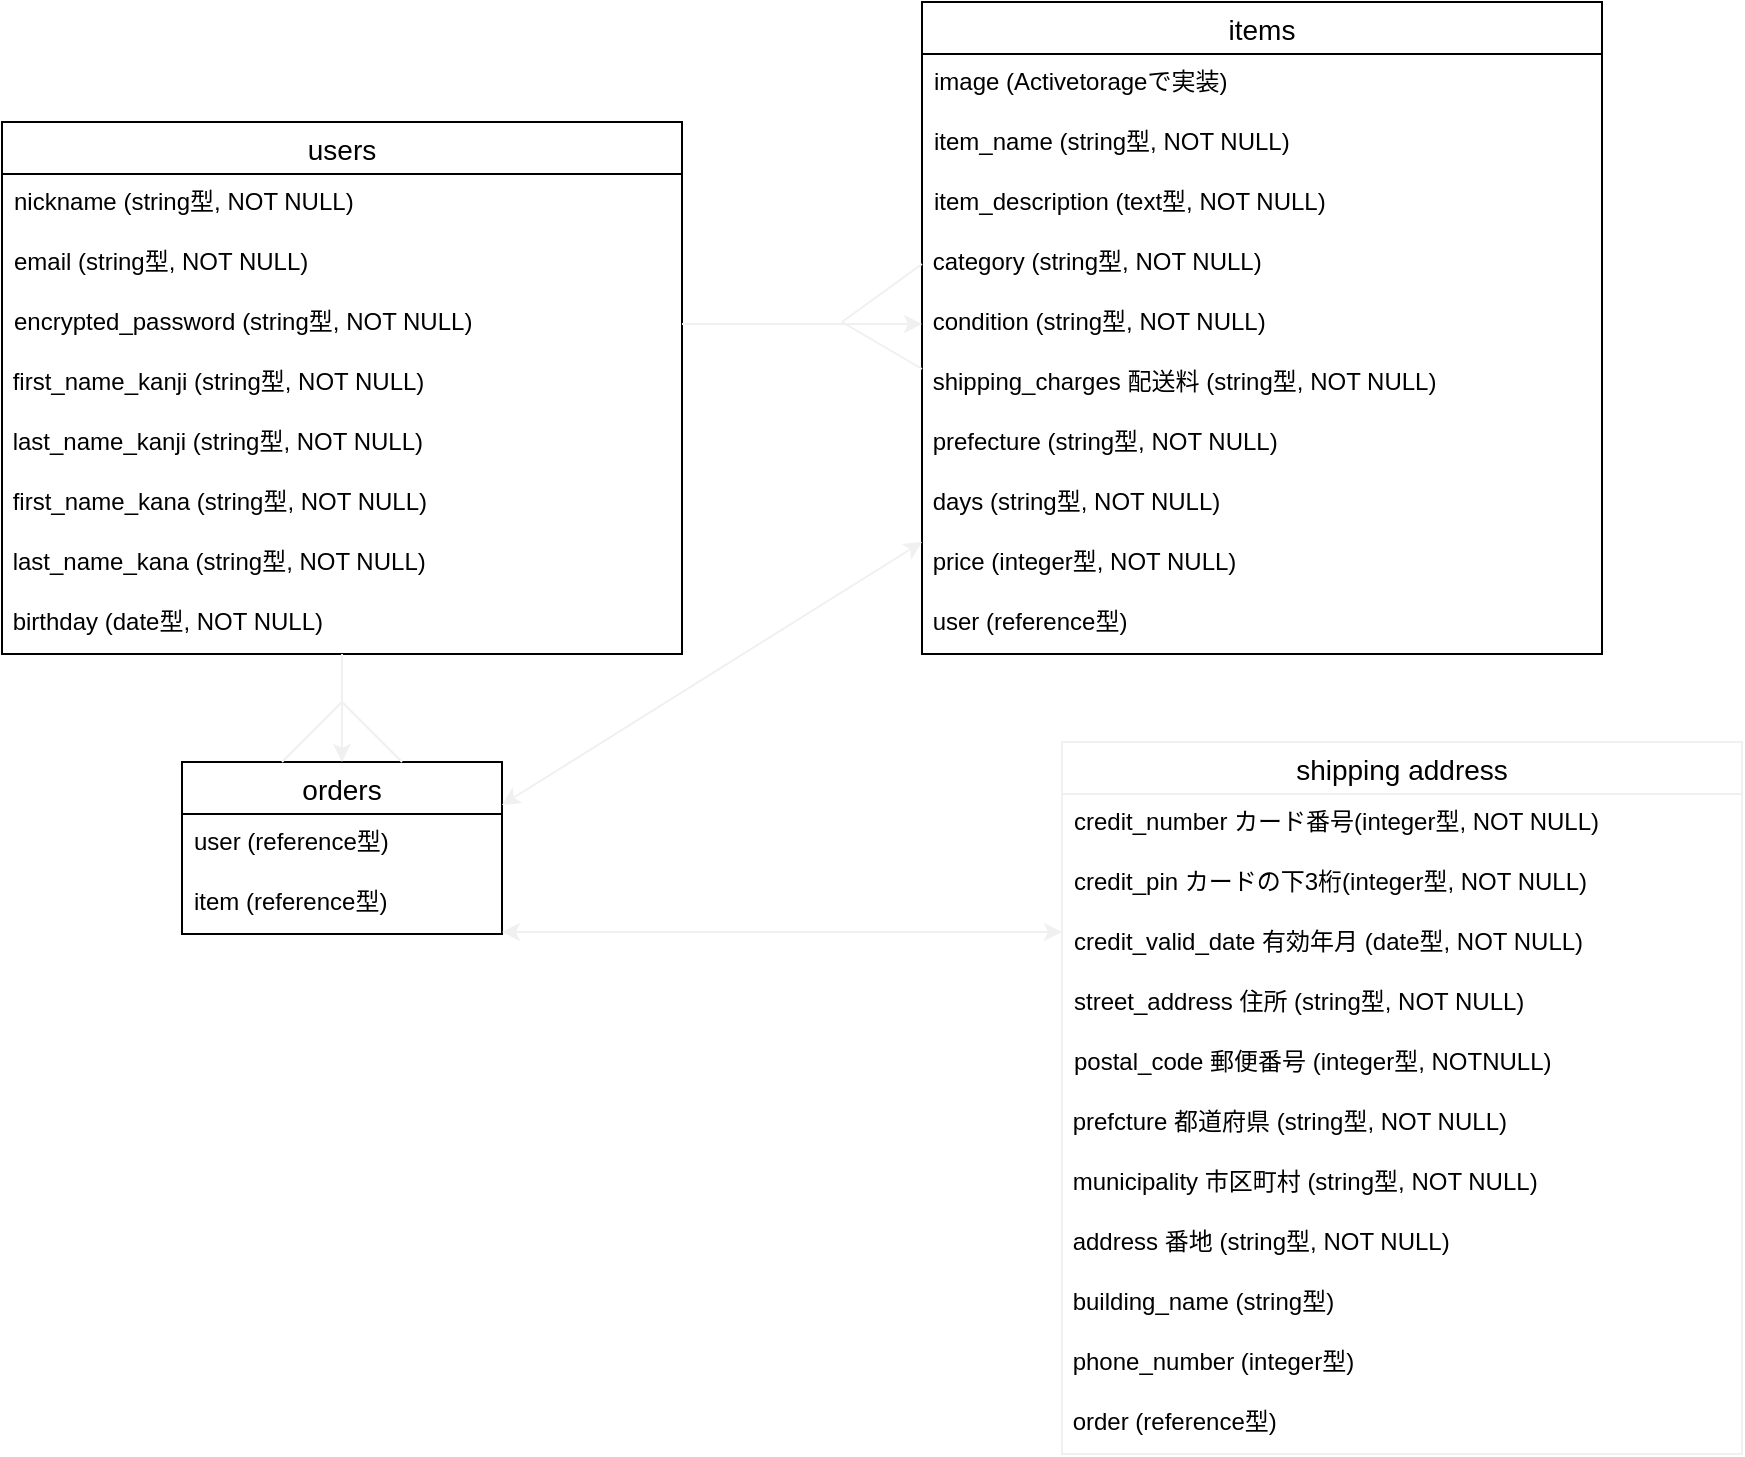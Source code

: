 <mxfile>
    <diagram id="I7Pi2ag__ntoPC5-HleL" name="ページ1">
        <mxGraphModel dx="558" dy="627" grid="1" gridSize="10" guides="1" tooltips="1" connect="1" arrows="1" fold="1" page="1" pageScale="1" pageWidth="827" pageHeight="1169" math="0" shadow="0">
            <root>
                <mxCell id="0"/>
                <mxCell id="1" parent="0"/>
                <mxCell id="-frw_odoSuCOF0KCN4YX-14" value="users" style="swimlane;fontStyle=0;childLayout=stackLayout;horizontal=1;startSize=26;horizontalStack=0;resizeParent=1;resizeParentMax=0;resizeLast=0;collapsible=1;marginBottom=0;align=center;fontSize=14;" vertex="1" parent="1">
                    <mxGeometry x="10" y="110" width="340" height="266" as="geometry"/>
                </mxCell>
                <mxCell id="-frw_odoSuCOF0KCN4YX-15" value="nickname (string型, NOT NULL)&#10;　　" style="text;strokeColor=none;fillColor=none;spacingLeft=4;spacingRight=4;overflow=hidden;rotatable=0;points=[[0,0.5],[1,0.5]];portConstraint=eastwest;fontSize=12;" vertex="1" parent="-frw_odoSuCOF0KCN4YX-14">
                    <mxGeometry y="26" width="340" height="30" as="geometry"/>
                </mxCell>
                <mxCell id="-frw_odoSuCOF0KCN4YX-16" value="email (string型, NOT NULL)" style="text;strokeColor=none;fillColor=none;spacingLeft=4;spacingRight=4;overflow=hidden;rotatable=0;points=[[0,0.5],[1,0.5]];portConstraint=eastwest;fontSize=12;" vertex="1" parent="-frw_odoSuCOF0KCN4YX-14">
                    <mxGeometry y="56" width="340" height="30" as="geometry"/>
                </mxCell>
                <mxCell id="-frw_odoSuCOF0KCN4YX-17" value="encrypted_password (string型, NOT NULL)&#10;&#10;" style="text;strokeColor=none;fillColor=none;spacingLeft=4;spacingRight=4;overflow=hidden;rotatable=0;points=[[0,0.5],[1,0.5]];portConstraint=eastwest;fontSize=12;" vertex="1" parent="-frw_odoSuCOF0KCN4YX-14">
                    <mxGeometry y="86" width="340" height="30" as="geometry"/>
                </mxCell>
                <mxCell id="-frw_odoSuCOF0KCN4YX-60" value=" first_name_kanji (string型, NOT NULL)" style="rounded=0;strokeColor=none;fillColor=none;labelPosition=center;verticalLabelPosition=middle;align=left;verticalAlign=top;" vertex="1" parent="-frw_odoSuCOF0KCN4YX-14">
                    <mxGeometry y="116" width="340" height="30" as="geometry"/>
                </mxCell>
                <mxCell id="-frw_odoSuCOF0KCN4YX-106" value=" last_name_kanji (string型, NOT NULL)" style="rounded=0;strokeColor=none;fillColor=none;labelPosition=center;verticalLabelPosition=middle;align=left;verticalAlign=top;" vertex="1" parent="-frw_odoSuCOF0KCN4YX-14">
                    <mxGeometry y="146" width="340" height="30" as="geometry"/>
                </mxCell>
                <mxCell id="-frw_odoSuCOF0KCN4YX-107" value=" first_name_kana (string型, NOT NULL)" style="rounded=0;fillColor=none;align=left;verticalAlign=top;strokeColor=none;" vertex="1" parent="-frw_odoSuCOF0KCN4YX-14">
                    <mxGeometry y="176" width="340" height="30" as="geometry"/>
                </mxCell>
                <mxCell id="-frw_odoSuCOF0KCN4YX-61" value=" last_name_kana (string型, NOT NULL)" style="rounded=0;fillColor=none;align=left;verticalAlign=top;strokeColor=none;" vertex="1" parent="-frw_odoSuCOF0KCN4YX-14">
                    <mxGeometry y="206" width="340" height="30" as="geometry"/>
                </mxCell>
                <mxCell id="-frw_odoSuCOF0KCN4YX-62" value="&amp;nbsp;birthday (date型, NOT NULL)" style="rounded=0;whiteSpace=wrap;html=1;fillColor=none;align=left;verticalAlign=top;strokeColor=none;" vertex="1" parent="-frw_odoSuCOF0KCN4YX-14">
                    <mxGeometry y="236" width="340" height="30" as="geometry"/>
                </mxCell>
                <mxCell id="-frw_odoSuCOF0KCN4YX-35" value="orders" style="swimlane;fontStyle=0;childLayout=stackLayout;horizontal=1;startSize=26;horizontalStack=0;resizeParent=1;resizeParentMax=0;resizeLast=0;collapsible=1;marginBottom=0;align=center;fontSize=14;" vertex="1" parent="1">
                    <mxGeometry x="100" y="430" width="160" height="86" as="geometry"/>
                </mxCell>
                <mxCell id="-frw_odoSuCOF0KCN4YX-36" value="user (reference型)&#10;" style="text;strokeColor=none;fillColor=none;spacingLeft=4;spacingRight=4;overflow=hidden;rotatable=0;points=[[0,0.5],[1,0.5]];portConstraint=eastwest;fontSize=12;" vertex="1" parent="-frw_odoSuCOF0KCN4YX-35">
                    <mxGeometry y="26" width="160" height="30" as="geometry"/>
                </mxCell>
                <mxCell id="-frw_odoSuCOF0KCN4YX-37" value="item (reference型)" style="text;strokeColor=none;fillColor=none;spacingLeft=4;spacingRight=4;overflow=hidden;rotatable=0;points=[[0,0.5],[1,0.5]];portConstraint=eastwest;fontSize=12;" vertex="1" parent="-frw_odoSuCOF0KCN4YX-35">
                    <mxGeometry y="56" width="160" height="30" as="geometry"/>
                </mxCell>
                <mxCell id="-frw_odoSuCOF0KCN4YX-67" value="items" style="swimlane;fontStyle=0;childLayout=stackLayout;horizontal=1;startSize=26;horizontalStack=0;resizeParent=1;resizeParentMax=0;resizeLast=0;collapsible=1;marginBottom=0;align=center;fontSize=14;" vertex="1" parent="1">
                    <mxGeometry x="470" y="50" width="340" height="326" as="geometry"/>
                </mxCell>
                <mxCell id="-frw_odoSuCOF0KCN4YX-68" value="image (Activetorageで実装)" style="text;strokeColor=none;fillColor=none;spacingLeft=4;spacingRight=4;overflow=hidden;rotatable=0;points=[[0,0.5],[1,0.5]];portConstraint=eastwest;fontSize=12;" vertex="1" parent="-frw_odoSuCOF0KCN4YX-67">
                    <mxGeometry y="26" width="340" height="30" as="geometry"/>
                </mxCell>
                <mxCell id="-frw_odoSuCOF0KCN4YX-69" value="item_name (string型, NOT NULL)&#10;" style="text;strokeColor=none;fillColor=none;spacingLeft=4;spacingRight=4;overflow=hidden;rotatable=0;points=[[0,0.5],[1,0.5]];portConstraint=eastwest;fontSize=12;" vertex="1" parent="-frw_odoSuCOF0KCN4YX-67">
                    <mxGeometry y="56" width="340" height="30" as="geometry"/>
                </mxCell>
                <mxCell id="-frw_odoSuCOF0KCN4YX-70" value="item_description (text型, NOT NULL)" style="text;strokeColor=none;fillColor=none;spacingLeft=4;spacingRight=4;overflow=hidden;rotatable=0;points=[[0,0.5],[1,0.5]];portConstraint=eastwest;fontSize=12;" vertex="1" parent="-frw_odoSuCOF0KCN4YX-67">
                    <mxGeometry y="86" width="340" height="30" as="geometry"/>
                </mxCell>
                <mxCell id="-frw_odoSuCOF0KCN4YX-71" value=" category (string型, NOT NULL)&#10;" style="rounded=0;strokeColor=none;fillColor=none;labelPosition=center;verticalLabelPosition=middle;align=left;verticalAlign=top;" vertex="1" parent="-frw_odoSuCOF0KCN4YX-67">
                    <mxGeometry y="116" width="340" height="30" as="geometry"/>
                </mxCell>
                <mxCell id="-frw_odoSuCOF0KCN4YX-72" value=" condition (string型, NOT NULL)&#10;" style="rounded=0;fillColor=none;align=left;verticalAlign=top;strokeColor=none;" vertex="1" parent="-frw_odoSuCOF0KCN4YX-67">
                    <mxGeometry y="146" width="340" height="30" as="geometry"/>
                </mxCell>
                <mxCell id="-frw_odoSuCOF0KCN4YX-73" value="&amp;nbsp;shipping_charges 配送料 (string型, NOT NULL)&lt;div style=&quot;padding: 0px ; margin: 0px&quot;&gt;&lt;br style=&quot;padding: 0px ; margin: 0px&quot;&gt;&lt;/div&gt;" style="rounded=0;whiteSpace=wrap;html=1;fillColor=none;align=left;verticalAlign=top;strokeColor=none;" vertex="1" parent="-frw_odoSuCOF0KCN4YX-67">
                    <mxGeometry y="176" width="340" height="30" as="geometry"/>
                </mxCell>
                <mxCell id="-frw_odoSuCOF0KCN4YX-74" value="&amp;nbsp;prefecture (string型, NOT NULL)&lt;div style=&quot;padding: 0px ; margin: 0px&quot;&gt;&lt;br style=&quot;padding: 0px ; margin: 0px&quot;&gt;&lt;/div&gt;" style="rounded=0;whiteSpace=wrap;html=1;fillColor=none;align=left;verticalAlign=top;strokeColor=none;" vertex="1" parent="-frw_odoSuCOF0KCN4YX-67">
                    <mxGeometry y="206" width="340" height="30" as="geometry"/>
                </mxCell>
                <mxCell id="-frw_odoSuCOF0KCN4YX-75" value="&amp;nbsp;days (string型, NOT NULL)&lt;div style=&quot;padding: 0px ; margin: 0px&quot;&gt;&lt;br style=&quot;padding: 0px ; margin: 0px&quot;&gt;&lt;/div&gt;" style="rounded=0;whiteSpace=wrap;html=1;fillColor=none;align=left;verticalAlign=top;strokeColor=none;" vertex="1" parent="-frw_odoSuCOF0KCN4YX-67">
                    <mxGeometry y="236" width="340" height="30" as="geometry"/>
                </mxCell>
                <mxCell id="-frw_odoSuCOF0KCN4YX-76" value="&amp;nbsp;price (integer型, NOT NULL)" style="rounded=0;whiteSpace=wrap;html=1;fillColor=none;align=left;verticalAlign=top;strokeColor=none;" vertex="1" parent="-frw_odoSuCOF0KCN4YX-67">
                    <mxGeometry y="266" width="340" height="30" as="geometry"/>
                </mxCell>
                <mxCell id="-frw_odoSuCOF0KCN4YX-77" value="&amp;nbsp;user (reference型)" style="rounded=0;whiteSpace=wrap;html=1;fillColor=none;align=left;verticalAlign=top;strokeColor=none;" vertex="1" parent="-frw_odoSuCOF0KCN4YX-67">
                    <mxGeometry y="296" width="340" height="30" as="geometry"/>
                </mxCell>
                <mxCell id="-frw_odoSuCOF0KCN4YX-78" value="shipping address" style="swimlane;fontStyle=0;childLayout=stackLayout;horizontal=1;startSize=26;horizontalStack=0;resizeParent=1;resizeParentMax=0;resizeLast=0;collapsible=1;marginBottom=0;align=center;fontSize=14;strokeColor=#F0F0F0;" vertex="1" parent="1">
                    <mxGeometry x="540" y="420" width="340" height="356" as="geometry"/>
                </mxCell>
                <mxCell id="-frw_odoSuCOF0KCN4YX-79" value="credit_number カード番号(integer型, NOT NULL)&#10;" style="text;strokeColor=none;fillColor=none;spacingLeft=4;spacingRight=4;overflow=hidden;rotatable=0;points=[[0,0.5],[1,0.5]];portConstraint=eastwest;fontSize=12;" vertex="1" parent="-frw_odoSuCOF0KCN4YX-78">
                    <mxGeometry y="26" width="340" height="30" as="geometry"/>
                </mxCell>
                <mxCell id="-frw_odoSuCOF0KCN4YX-104" value="credit_pin カードの下3桁(integer型, NOT NULL)&#10;&#10;" style="text;strokeColor=none;fillColor=none;spacingLeft=4;spacingRight=4;overflow=hidden;rotatable=0;points=[[0,0.5],[1,0.5]];portConstraint=eastwest;fontSize=12;" vertex="1" parent="-frw_odoSuCOF0KCN4YX-78">
                    <mxGeometry y="56" width="340" height="30" as="geometry"/>
                </mxCell>
                <mxCell id="-frw_odoSuCOF0KCN4YX-105" value="credit_valid_date 有効年月 (date型, NOT NULL)&#10;&#10;" style="text;strokeColor=none;fillColor=none;spacingLeft=4;spacingRight=4;overflow=hidden;rotatable=0;points=[[0,0.5],[1,0.5]];portConstraint=eastwest;fontSize=12;" vertex="1" parent="-frw_odoSuCOF0KCN4YX-78">
                    <mxGeometry y="86" width="340" height="30" as="geometry"/>
                </mxCell>
                <mxCell id="-frw_odoSuCOF0KCN4YX-80" value="street_address 住所 (string型, NOT NULL)" style="text;strokeColor=none;fillColor=none;spacingLeft=4;spacingRight=4;overflow=hidden;rotatable=0;points=[[0,0.5],[1,0.5]];portConstraint=eastwest;fontSize=12;" vertex="1" parent="-frw_odoSuCOF0KCN4YX-78">
                    <mxGeometry y="116" width="340" height="30" as="geometry"/>
                </mxCell>
                <mxCell id="-frw_odoSuCOF0KCN4YX-81" value="postal_code 郵便番号 (integer型, NOTNULL)" style="text;strokeColor=none;fillColor=none;spacingLeft=4;spacingRight=4;overflow=hidden;rotatable=0;points=[[0,0.5],[1,0.5]];portConstraint=eastwest;fontSize=12;" vertex="1" parent="-frw_odoSuCOF0KCN4YX-78">
                    <mxGeometry y="146" width="340" height="30" as="geometry"/>
                </mxCell>
                <mxCell id="-frw_odoSuCOF0KCN4YX-82" value=" prefcture 都道府県 (string型, NOT NULL)" style="rounded=0;strokeColor=none;fillColor=none;labelPosition=center;verticalLabelPosition=middle;align=left;verticalAlign=top;" vertex="1" parent="-frw_odoSuCOF0KCN4YX-78">
                    <mxGeometry y="176" width="340" height="30" as="geometry"/>
                </mxCell>
                <mxCell id="-frw_odoSuCOF0KCN4YX-83" value=" municipality 市区町村 (string型, NOT NULL)" style="rounded=0;fillColor=none;align=left;verticalAlign=top;strokeColor=none;" vertex="1" parent="-frw_odoSuCOF0KCN4YX-78">
                    <mxGeometry y="206" width="340" height="30" as="geometry"/>
                </mxCell>
                <mxCell id="-frw_odoSuCOF0KCN4YX-84" value="&amp;nbsp;address 番地 (string型, NOT NULL)" style="rounded=0;whiteSpace=wrap;html=1;fillColor=none;align=left;verticalAlign=top;strokeColor=none;" vertex="1" parent="-frw_odoSuCOF0KCN4YX-78">
                    <mxGeometry y="236" width="340" height="30" as="geometry"/>
                </mxCell>
                <mxCell id="-frw_odoSuCOF0KCN4YX-85" value="&amp;nbsp;building_name (string型)" style="rounded=0;whiteSpace=wrap;html=1;fillColor=none;align=left;verticalAlign=top;strokeColor=none;" vertex="1" parent="-frw_odoSuCOF0KCN4YX-78">
                    <mxGeometry y="266" width="340" height="30" as="geometry"/>
                </mxCell>
                <mxCell id="-frw_odoSuCOF0KCN4YX-86" value="&amp;nbsp;phone_number (integer型)" style="rounded=0;whiteSpace=wrap;html=1;fillColor=none;align=left;verticalAlign=top;strokeColor=none;" vertex="1" parent="-frw_odoSuCOF0KCN4YX-78">
                    <mxGeometry y="296" width="340" height="30" as="geometry"/>
                </mxCell>
                <mxCell id="-frw_odoSuCOF0KCN4YX-87" value="&amp;nbsp;order (reference型)" style="rounded=0;whiteSpace=wrap;html=1;fillColor=none;align=left;verticalAlign=top;strokeColor=none;" vertex="1" parent="-frw_odoSuCOF0KCN4YX-78">
                    <mxGeometry y="326" width="340" height="30" as="geometry"/>
                </mxCell>
                <mxCell id="-frw_odoSuCOF0KCN4YX-92" style="edgeStyle=orthogonalEdgeStyle;rounded=0;orthogonalLoop=1;jettySize=auto;html=1;exitX=1;exitY=0.5;exitDx=0;exitDy=0;entryX=0;entryY=0.5;entryDx=0;entryDy=0;strokeColor=#F0F0F0;" edge="1" parent="1" source="-frw_odoSuCOF0KCN4YX-17" target="-frw_odoSuCOF0KCN4YX-72">
                    <mxGeometry relative="1" as="geometry"/>
                </mxCell>
                <mxCell id="-frw_odoSuCOF0KCN4YX-93" style="edgeStyle=orthogonalEdgeStyle;rounded=0;orthogonalLoop=1;jettySize=auto;html=1;exitX=0.5;exitY=1;exitDx=0;exitDy=0;strokeColor=#F0F0F0;" edge="1" parent="1" source="-frw_odoSuCOF0KCN4YX-62" target="-frw_odoSuCOF0KCN4YX-35">
                    <mxGeometry relative="1" as="geometry"/>
                </mxCell>
                <mxCell id="-frw_odoSuCOF0KCN4YX-97" value="" style="endArrow=none;html=1;strokeColor=#F0F0F0;entryX=0;entryY=0.5;entryDx=0;entryDy=0;" edge="1" parent="1" target="-frw_odoSuCOF0KCN4YX-71">
                    <mxGeometry width="50" height="50" relative="1" as="geometry">
                        <mxPoint x="430" y="210" as="sourcePoint"/>
                        <mxPoint x="490" y="170" as="targetPoint"/>
                    </mxGeometry>
                </mxCell>
                <mxCell id="-frw_odoSuCOF0KCN4YX-98" value="" style="endArrow=none;html=1;strokeColor=#F0F0F0;exitX=0;exitY=0.25;exitDx=0;exitDy=0;" edge="1" parent="1" source="-frw_odoSuCOF0KCN4YX-73">
                    <mxGeometry width="50" height="50" relative="1" as="geometry">
                        <mxPoint x="460" y="240" as="sourcePoint"/>
                        <mxPoint x="430" y="210" as="targetPoint"/>
                    </mxGeometry>
                </mxCell>
                <mxCell id="-frw_odoSuCOF0KCN4YX-99" value="" style="endArrow=none;html=1;strokeColor=#F0F0F0;" edge="1" parent="1">
                    <mxGeometry width="50" height="50" relative="1" as="geometry">
                        <mxPoint x="150" y="430" as="sourcePoint"/>
                        <mxPoint x="180" y="400" as="targetPoint"/>
                    </mxGeometry>
                </mxCell>
                <mxCell id="-frw_odoSuCOF0KCN4YX-100" value="" style="endArrow=none;html=1;strokeColor=#F0F0F0;" edge="1" parent="1">
                    <mxGeometry width="50" height="50" relative="1" as="geometry">
                        <mxPoint x="210" y="430" as="sourcePoint"/>
                        <mxPoint x="180" y="400" as="targetPoint"/>
                    </mxGeometry>
                </mxCell>
                <mxCell id="-frw_odoSuCOF0KCN4YX-101" value="" style="endArrow=classic;startArrow=classic;html=1;strokeColor=#F0F0F0;exitX=1;exitY=0.25;exitDx=0;exitDy=0;" edge="1" parent="1" source="-frw_odoSuCOF0KCN4YX-35">
                    <mxGeometry width="50" height="50" relative="1" as="geometry">
                        <mxPoint x="420" y="370" as="sourcePoint"/>
                        <mxPoint x="470" y="320" as="targetPoint"/>
                    </mxGeometry>
                </mxCell>
                <mxCell id="-frw_odoSuCOF0KCN4YX-102" value="" style="endArrow=classic;startArrow=classic;html=1;strokeColor=#F0F0F0;" edge="1" parent="1">
                    <mxGeometry width="50" height="50" relative="1" as="geometry">
                        <mxPoint x="260" y="515" as="sourcePoint"/>
                        <mxPoint x="540" y="515" as="targetPoint"/>
                    </mxGeometry>
                </mxCell>
            </root>
        </mxGraphModel>
    </diagram>
</mxfile>